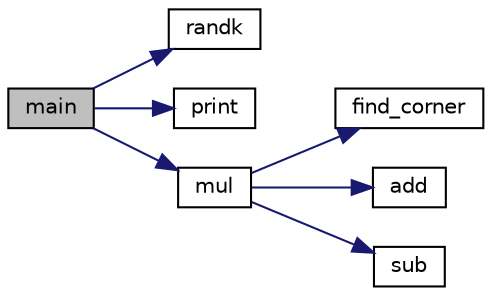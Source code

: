 digraph "main"
{
  edge [fontname="Helvetica",fontsize="10",labelfontname="Helvetica",labelfontsize="10"];
  node [fontname="Helvetica",fontsize="10",shape=record];
  rankdir="LR";
  Node1 [label="main",height=0.2,width=0.4,color="black", fillcolor="grey75", style="filled", fontcolor="black"];
  Node1 -> Node2 [color="midnightblue",fontsize="10",style="solid",fontname="Helvetica"];
  Node2 [label="randk",height=0.2,width=0.4,color="black", fillcolor="white", style="filled",URL="$Strassen_8cpp.html#a3967885010fddda281509003e4b6d44b"];
  Node1 -> Node3 [color="midnightblue",fontsize="10",style="solid",fontname="Helvetica"];
  Node3 [label="print",height=0.2,width=0.4,color="black", fillcolor="white", style="filled",URL="$Strassen_8cpp.html#a0a9af5da65ff575ce4423b5c517b1630"];
  Node1 -> Node4 [color="midnightblue",fontsize="10",style="solid",fontname="Helvetica"];
  Node4 [label="mul",height=0.2,width=0.4,color="black", fillcolor="white", style="filled",URL="$Strassen_8cpp.html#a3ea2ea8a59eedc6621a3e36ee422c379"];
  Node4 -> Node5 [color="midnightblue",fontsize="10",style="solid",fontname="Helvetica"];
  Node5 [label="find_corner",height=0.2,width=0.4,color="black", fillcolor="white", style="filled",URL="$Strassen_8cpp.html#a5a2b10f452cae73b4f00d593c96ce751"];
  Node4 -> Node6 [color="midnightblue",fontsize="10",style="solid",fontname="Helvetica"];
  Node6 [label="add",height=0.2,width=0.4,color="black", fillcolor="white", style="filled",URL="$Strassen_8cpp.html#a647e3a5e4e5a7eb64b3b56c1f62c44ca"];
  Node4 -> Node7 [color="midnightblue",fontsize="10",style="solid",fontname="Helvetica"];
  Node7 [label="sub",height=0.2,width=0.4,color="black", fillcolor="white", style="filled",URL="$Strassen_8cpp.html#abcff7c86f333055c63829c0079479eab"];
}
